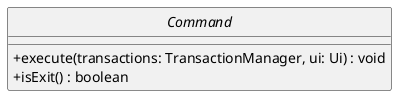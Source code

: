 @startuml
hide circle
skinparam classAttributeIconSize 0
abstract class Command {
    + execute(transactions: TransactionManager, ui: Ui) : void
    + isExit() : boolean
}
@enduml
